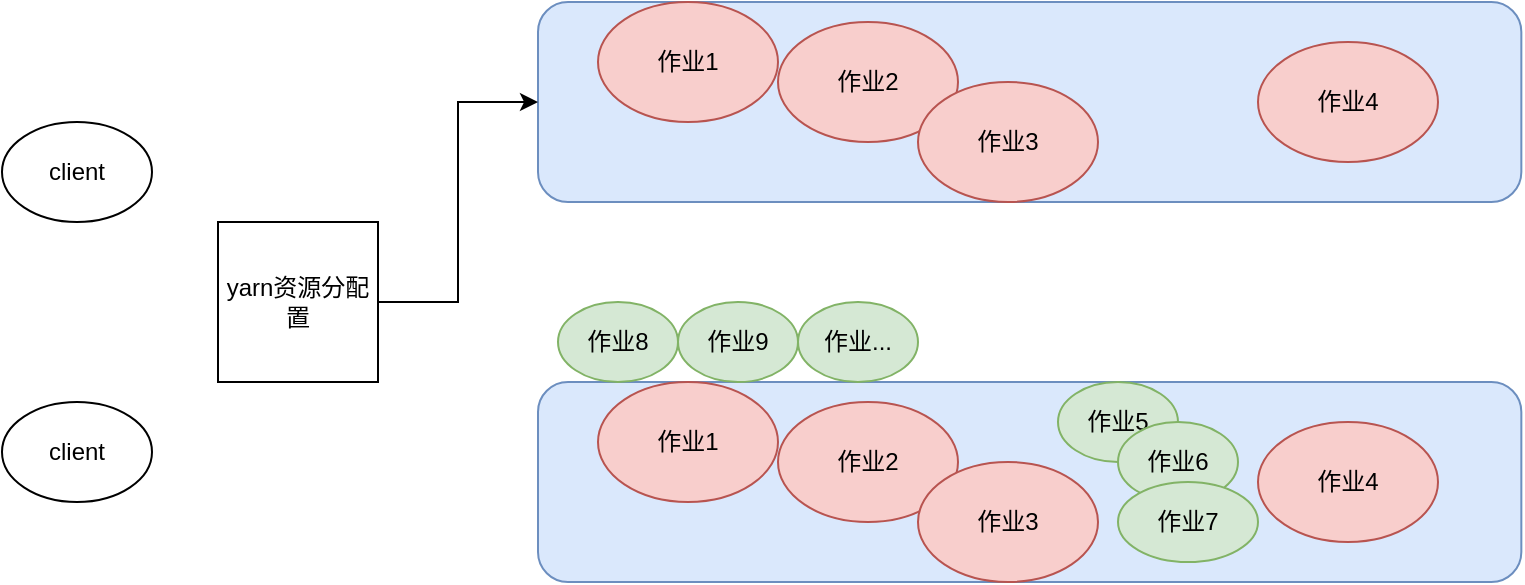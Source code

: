 <mxfile version="27.0.9">
  <diagram name="第 1 页" id="YQLcGAZkTCQo_GYeqKLx">
    <mxGraphModel dx="1426" dy="769" grid="1" gridSize="10" guides="1" tooltips="1" connect="1" arrows="1" fold="1" page="1" pageScale="1" pageWidth="827" pageHeight="1169" math="0" shadow="0">
      <root>
        <mxCell id="0" />
        <mxCell id="1" parent="0" />
        <mxCell id="2a_4hEkA-0nOP-3N02eU-1" value="" style="rounded=1;whiteSpace=wrap;html=1;fillColor=#dae8fc;strokeColor=#6c8ebf;" vertex="1" parent="1">
          <mxGeometry x="270" y="180" width="491.67" height="100" as="geometry" />
        </mxCell>
        <mxCell id="2a_4hEkA-0nOP-3N02eU-3" value="作业1" style="ellipse;whiteSpace=wrap;html=1;fillColor=#f8cecc;strokeColor=#b85450;" vertex="1" parent="1">
          <mxGeometry x="300" y="180" width="90" height="60" as="geometry" />
        </mxCell>
        <mxCell id="2a_4hEkA-0nOP-3N02eU-6" value="作业2" style="ellipse;whiteSpace=wrap;html=1;fillColor=#f8cecc;strokeColor=#b85450;" vertex="1" parent="1">
          <mxGeometry x="390" y="190" width="90" height="60" as="geometry" />
        </mxCell>
        <mxCell id="2a_4hEkA-0nOP-3N02eU-7" value="作业3" style="ellipse;whiteSpace=wrap;html=1;fillColor=#f8cecc;strokeColor=#b85450;" vertex="1" parent="1">
          <mxGeometry x="460" y="220" width="90" height="60" as="geometry" />
        </mxCell>
        <mxCell id="2a_4hEkA-0nOP-3N02eU-8" value="作业4" style="ellipse;whiteSpace=wrap;html=1;fillColor=#f8cecc;strokeColor=#b85450;" vertex="1" parent="1">
          <mxGeometry x="630" y="200" width="90" height="60" as="geometry" />
        </mxCell>
        <mxCell id="2a_4hEkA-0nOP-3N02eU-11" style="edgeStyle=orthogonalEdgeStyle;rounded=0;orthogonalLoop=1;jettySize=auto;html=1;entryX=0;entryY=0.5;entryDx=0;entryDy=0;" edge="1" parent="1" source="2a_4hEkA-0nOP-3N02eU-10" target="2a_4hEkA-0nOP-3N02eU-1">
          <mxGeometry relative="1" as="geometry" />
        </mxCell>
        <mxCell id="2a_4hEkA-0nOP-3N02eU-10" value="yarn资源分配置" style="whiteSpace=wrap;html=1;aspect=fixed;" vertex="1" parent="1">
          <mxGeometry x="110" y="290" width="80" height="80" as="geometry" />
        </mxCell>
        <mxCell id="2a_4hEkA-0nOP-3N02eU-12" value="" style="rounded=1;whiteSpace=wrap;html=1;fillColor=#dae8fc;strokeColor=#6c8ebf;" vertex="1" parent="1">
          <mxGeometry x="270" y="370" width="491.67" height="100" as="geometry" />
        </mxCell>
        <mxCell id="2a_4hEkA-0nOP-3N02eU-13" value="作业1" style="ellipse;whiteSpace=wrap;html=1;fillColor=#f8cecc;strokeColor=#b85450;" vertex="1" parent="1">
          <mxGeometry x="300" y="370" width="90" height="60" as="geometry" />
        </mxCell>
        <mxCell id="2a_4hEkA-0nOP-3N02eU-14" value="作业2" style="ellipse;whiteSpace=wrap;html=1;fillColor=#f8cecc;strokeColor=#b85450;" vertex="1" parent="1">
          <mxGeometry x="390" y="380" width="90" height="60" as="geometry" />
        </mxCell>
        <mxCell id="2a_4hEkA-0nOP-3N02eU-15" value="作业3" style="ellipse;whiteSpace=wrap;html=1;fillColor=#f8cecc;strokeColor=#b85450;" vertex="1" parent="1">
          <mxGeometry x="460" y="410" width="90" height="60" as="geometry" />
        </mxCell>
        <mxCell id="2a_4hEkA-0nOP-3N02eU-16" value="作业4" style="ellipse;whiteSpace=wrap;html=1;fillColor=#f8cecc;strokeColor=#b85450;" vertex="1" parent="1">
          <mxGeometry x="630" y="390" width="90" height="60" as="geometry" />
        </mxCell>
        <mxCell id="2a_4hEkA-0nOP-3N02eU-17" value="client" style="ellipse;whiteSpace=wrap;html=1;" vertex="1" parent="1">
          <mxGeometry x="2" y="240" width="75" height="50" as="geometry" />
        </mxCell>
        <mxCell id="2a_4hEkA-0nOP-3N02eU-18" value="client" style="ellipse;whiteSpace=wrap;html=1;" vertex="1" parent="1">
          <mxGeometry x="2" y="380" width="75" height="50" as="geometry" />
        </mxCell>
        <mxCell id="2a_4hEkA-0nOP-3N02eU-19" value="作业8" style="ellipse;whiteSpace=wrap;html=1;fillColor=#d5e8d4;strokeColor=#82b366;" vertex="1" parent="1">
          <mxGeometry x="280" y="330" width="60" height="40" as="geometry" />
        </mxCell>
        <mxCell id="2a_4hEkA-0nOP-3N02eU-20" value="作业9" style="ellipse;whiteSpace=wrap;html=1;fillColor=#d5e8d4;strokeColor=#82b366;" vertex="1" parent="1">
          <mxGeometry x="340" y="330" width="60" height="40" as="geometry" />
        </mxCell>
        <mxCell id="2a_4hEkA-0nOP-3N02eU-21" value="作业..." style="ellipse;whiteSpace=wrap;html=1;fillColor=#d5e8d4;strokeColor=#82b366;" vertex="1" parent="1">
          <mxGeometry x="400" y="330" width="60" height="40" as="geometry" />
        </mxCell>
        <mxCell id="2a_4hEkA-0nOP-3N02eU-22" value="作业5" style="ellipse;whiteSpace=wrap;html=1;fillColor=#d5e8d4;strokeColor=#82b366;" vertex="1" parent="1">
          <mxGeometry x="530" y="370" width="60" height="40" as="geometry" />
        </mxCell>
        <mxCell id="2a_4hEkA-0nOP-3N02eU-23" value="作业6" style="ellipse;whiteSpace=wrap;html=1;fillColor=#d5e8d4;strokeColor=#82b366;" vertex="1" parent="1">
          <mxGeometry x="560" y="390" width="60" height="40" as="geometry" />
        </mxCell>
        <mxCell id="2a_4hEkA-0nOP-3N02eU-24" value="作业7" style="ellipse;whiteSpace=wrap;html=1;fillColor=#d5e8d4;strokeColor=#82b366;" vertex="1" parent="1">
          <mxGeometry x="560" y="420" width="70" height="40" as="geometry" />
        </mxCell>
      </root>
    </mxGraphModel>
  </diagram>
</mxfile>
